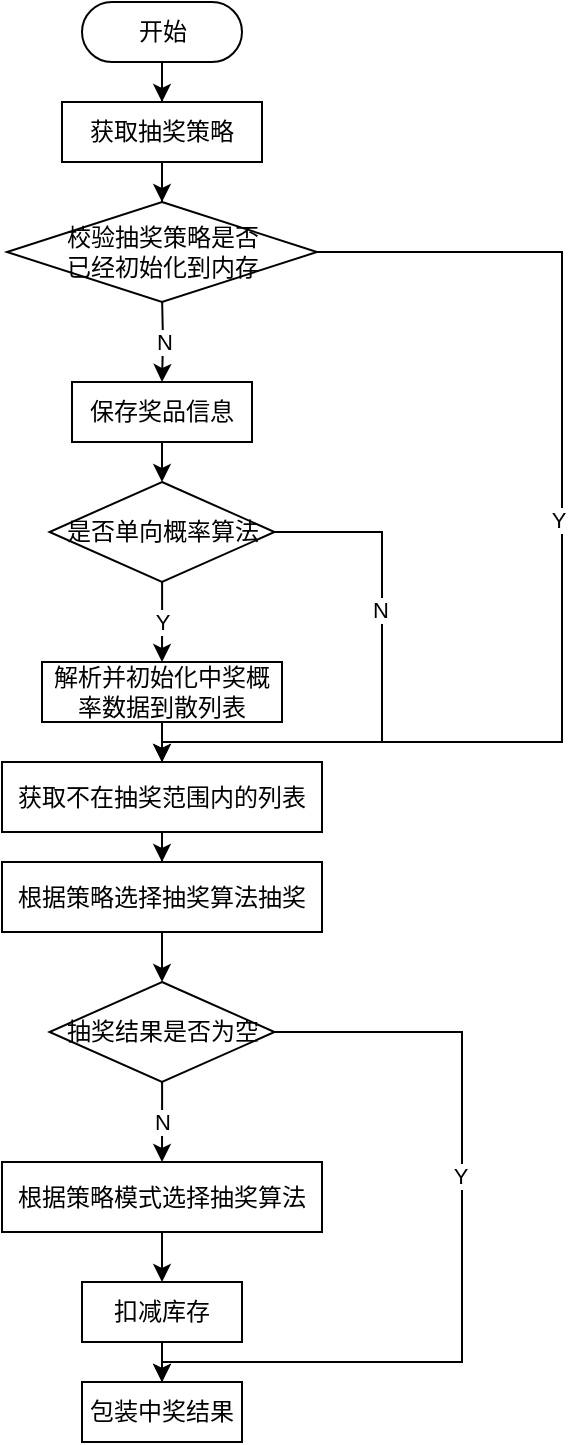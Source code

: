 <mxfile version="14.5.1" type="device"><diagram id="o3pyyXMzgQAn0CXkzJwA" name="第 1 页"><mxGraphModel dx="1038" dy="607" grid="1" gridSize="10" guides="1" tooltips="1" connect="1" arrows="1" fold="1" page="1" pageScale="1" pageWidth="827" pageHeight="1169" math="0" shadow="0"><root><mxCell id="0"/><mxCell id="1" parent="0"/><mxCell id="WbOaE03MuIiF8RszOECK-7" value="" style="edgeStyle=orthogonalEdgeStyle;rounded=0;orthogonalLoop=1;jettySize=auto;html=1;" parent="1" source="WbOaE03MuIiF8RszOECK-4" target="WbOaE03MuIiF8RszOECK-6" edge="1"><mxGeometry relative="1" as="geometry"/></mxCell><mxCell id="WbOaE03MuIiF8RszOECK-4" value="开始" style="html=1;dashed=0;whitespace=wrap;shape=mxgraph.dfd.start" parent="1" vertex="1"><mxGeometry x="360" y="60" width="80" height="30" as="geometry"/></mxCell><mxCell id="WbOaE03MuIiF8RszOECK-9" style="edgeStyle=orthogonalEdgeStyle;rounded=0;orthogonalLoop=1;jettySize=auto;html=1;entryX=0.5;entryY=0;entryDx=0;entryDy=0;" parent="1" source="WbOaE03MuIiF8RszOECK-6" target="WbOaE03MuIiF8RszOECK-10" edge="1"><mxGeometry relative="1" as="geometry"><mxPoint x="400" y="170.0" as="targetPoint"/></mxGeometry></mxCell><mxCell id="WbOaE03MuIiF8RszOECK-6" value="获取抽奖策略" style="whiteSpace=wrap;html=1;dashed=0;" parent="1" vertex="1"><mxGeometry x="350" y="110" width="100" height="30" as="geometry"/></mxCell><mxCell id="WbOaE03MuIiF8RszOECK-15" value="N" style="edgeStyle=orthogonalEdgeStyle;rounded=0;orthogonalLoop=1;jettySize=auto;html=1;entryX=0.5;entryY=0;entryDx=0;entryDy=0;" parent="1" target="WbOaE03MuIiF8RszOECK-14" edge="1"><mxGeometry relative="1" as="geometry"><mxPoint x="400.034" y="207.989" as="sourcePoint"/><mxPoint x="400.034" y="238.0" as="targetPoint"/></mxGeometry></mxCell><mxCell id="WbOaE03MuIiF8RszOECK-43" style="edgeStyle=orthogonalEdgeStyle;rounded=0;orthogonalLoop=1;jettySize=auto;html=1;entryX=0.5;entryY=0;entryDx=0;entryDy=0;endArrow=none;endFill=0;" parent="1" source="WbOaE03MuIiF8RszOECK-10" target="WbOaE03MuIiF8RszOECK-21" edge="1"><mxGeometry relative="1" as="geometry"><Array as="points"><mxPoint x="600" y="185"/><mxPoint x="600" y="430"/><mxPoint x="400" y="430"/></Array></mxGeometry></mxCell><mxCell id="WbOaE03MuIiF8RszOECK-44" value="Y" style="edgeLabel;html=1;align=center;verticalAlign=middle;resizable=0;points=[];" parent="WbOaE03MuIiF8RszOECK-43" vertex="1" connectable="0"><mxGeometry x="-0.111" y="-2" relative="1" as="geometry"><mxPoint as="offset"/></mxGeometry></mxCell><mxCell id="WbOaE03MuIiF8RszOECK-10" value="&lt;span&gt;校验抽奖策略是否&lt;br&gt;已经初始化到内存&lt;/span&gt;" style="rhombus;whiteSpace=wrap;html=1;" parent="1" vertex="1"><mxGeometry x="322.5" y="160" width="155" height="50" as="geometry"/></mxCell><mxCell id="WbOaE03MuIiF8RszOECK-18" style="edgeStyle=orthogonalEdgeStyle;rounded=0;orthogonalLoop=1;jettySize=auto;html=1;" parent="1" source="WbOaE03MuIiF8RszOECK-14" target="WbOaE03MuIiF8RszOECK-16" edge="1"><mxGeometry relative="1" as="geometry"/></mxCell><mxCell id="WbOaE03MuIiF8RszOECK-14" value="保存奖品信息" style="whiteSpace=wrap;html=1;" parent="1" vertex="1"><mxGeometry x="355" y="250" width="90" height="30" as="geometry"/></mxCell><mxCell id="WbOaE03MuIiF8RszOECK-20" value="Y" style="edgeStyle=orthogonalEdgeStyle;rounded=0;orthogonalLoop=1;jettySize=auto;html=1;" parent="1" source="WbOaE03MuIiF8RszOECK-16" target="WbOaE03MuIiF8RszOECK-19" edge="1"><mxGeometry relative="1" as="geometry"/></mxCell><mxCell id="MAOjG9syIU2ZYt01nJ-Z-1" style="edgeStyle=orthogonalEdgeStyle;rounded=0;orthogonalLoop=1;jettySize=auto;html=1;entryX=0.5;entryY=0;entryDx=0;entryDy=0;exitX=0;exitY=0.5;exitDx=0;exitDy=0;" edge="1" parent="1" source="WbOaE03MuIiF8RszOECK-16" target="WbOaE03MuIiF8RszOECK-21"><mxGeometry relative="1" as="geometry"><Array as="points"><mxPoint x="510" y="325"/><mxPoint x="510" y="430"/><mxPoint x="400" y="430"/></Array></mxGeometry></mxCell><mxCell id="MAOjG9syIU2ZYt01nJ-Z-2" value="N" style="edgeLabel;html=1;align=center;verticalAlign=middle;resizable=0;points=[];" vertex="1" connectable="0" parent="MAOjG9syIU2ZYt01nJ-Z-1"><mxGeometry x="0.047" y="-1" relative="1" as="geometry"><mxPoint as="offset"/></mxGeometry></mxCell><mxCell id="WbOaE03MuIiF8RszOECK-16" value="是否单向概率算法" style="rhombus;whiteSpace=wrap;html=1;" parent="1" vertex="1"><mxGeometry x="343.75" y="300" width="112.5" height="50" as="geometry"/></mxCell><mxCell id="WbOaE03MuIiF8RszOECK-22" value="" style="edgeStyle=orthogonalEdgeStyle;rounded=0;orthogonalLoop=1;jettySize=auto;html=1;" parent="1" source="WbOaE03MuIiF8RszOECK-19" target="WbOaE03MuIiF8RszOECK-21" edge="1"><mxGeometry relative="1" as="geometry"/></mxCell><mxCell id="WbOaE03MuIiF8RszOECK-19" value="解析并初始化中奖概率数据到散列表" style="whiteSpace=wrap;html=1;" parent="1" vertex="1"><mxGeometry x="340" y="390" width="120" height="30" as="geometry"/></mxCell><mxCell id="WbOaE03MuIiF8RszOECK-31" value="" style="edgeStyle=orthogonalEdgeStyle;rounded=0;orthogonalLoop=1;jettySize=auto;html=1;" parent="1" source="WbOaE03MuIiF8RszOECK-21" target="WbOaE03MuIiF8RszOECK-30" edge="1"><mxGeometry relative="1" as="geometry"/></mxCell><mxCell id="WbOaE03MuIiF8RszOECK-21" value="获取不在抽奖范围内的列表" style="whiteSpace=wrap;html=1;" parent="1" vertex="1"><mxGeometry x="320" y="440" width="160" height="35" as="geometry"/></mxCell><mxCell id="WbOaE03MuIiF8RszOECK-33" style="edgeStyle=orthogonalEdgeStyle;rounded=0;orthogonalLoop=1;jettySize=auto;html=1;entryX=0.5;entryY=0;entryDx=0;entryDy=0;" parent="1" source="WbOaE03MuIiF8RszOECK-30" target="WbOaE03MuIiF8RszOECK-32" edge="1"><mxGeometry relative="1" as="geometry"/></mxCell><mxCell id="WbOaE03MuIiF8RszOECK-30" value="根据策略选择抽奖算法抽奖" style="whiteSpace=wrap;html=1;" parent="1" vertex="1"><mxGeometry x="320" y="490" width="160" height="35" as="geometry"/></mxCell><mxCell id="WbOaE03MuIiF8RszOECK-35" value="N" style="edgeStyle=orthogonalEdgeStyle;rounded=0;orthogonalLoop=1;jettySize=auto;html=1;entryX=0.5;entryY=0;entryDx=0;entryDy=0;" parent="1" source="WbOaE03MuIiF8RszOECK-32" target="WbOaE03MuIiF8RszOECK-36" edge="1"><mxGeometry relative="1" as="geometry"><mxPoint x="400.034" y="630" as="targetPoint"/></mxGeometry></mxCell><mxCell id="WbOaE03MuIiF8RszOECK-47" style="edgeStyle=orthogonalEdgeStyle;rounded=0;orthogonalLoop=1;jettySize=auto;html=1;entryX=0.5;entryY=0;entryDx=0;entryDy=0;endArrow=classic;endFill=1;" parent="1" source="WbOaE03MuIiF8RszOECK-32" target="WbOaE03MuIiF8RszOECK-45" edge="1"><mxGeometry relative="1" as="geometry"><Array as="points"><mxPoint x="550" y="575"/><mxPoint x="550" y="740"/><mxPoint x="400" y="740"/></Array></mxGeometry></mxCell><mxCell id="WbOaE03MuIiF8RszOECK-48" value="Y" style="edgeLabel;html=1;align=center;verticalAlign=middle;resizable=0;points=[];" parent="WbOaE03MuIiF8RszOECK-47" vertex="1" connectable="0"><mxGeometry x="-0.212" y="-1" relative="1" as="geometry"><mxPoint as="offset"/></mxGeometry></mxCell><mxCell id="WbOaE03MuIiF8RszOECK-32" value="抽奖结果是否为空" style="rhombus;whiteSpace=wrap;html=1;" parent="1" vertex="1"><mxGeometry x="343.75" y="550" width="112.5" height="50" as="geometry"/></mxCell><mxCell id="WbOaE03MuIiF8RszOECK-41" value="" style="edgeStyle=orthogonalEdgeStyle;rounded=0;orthogonalLoop=1;jettySize=auto;html=1;" parent="1" source="WbOaE03MuIiF8RszOECK-36" target="WbOaE03MuIiF8RszOECK-40" edge="1"><mxGeometry relative="1" as="geometry"/></mxCell><mxCell id="WbOaE03MuIiF8RszOECK-36" value="根据策略模式选择抽奖算法" style="whiteSpace=wrap;html=1;" parent="1" vertex="1"><mxGeometry x="320" y="640" width="160" height="35" as="geometry"/></mxCell><mxCell id="WbOaE03MuIiF8RszOECK-46" value="" style="edgeStyle=orthogonalEdgeStyle;rounded=0;orthogonalLoop=1;jettySize=auto;html=1;endArrow=classic;endFill=1;" parent="1" source="WbOaE03MuIiF8RszOECK-40" target="WbOaE03MuIiF8RszOECK-45" edge="1"><mxGeometry relative="1" as="geometry"/></mxCell><mxCell id="WbOaE03MuIiF8RszOECK-40" value="扣减库存" style="whiteSpace=wrap;html=1;" parent="1" vertex="1"><mxGeometry x="360" y="700" width="80" height="30" as="geometry"/></mxCell><mxCell id="WbOaE03MuIiF8RszOECK-45" value="包装中奖结果" style="whiteSpace=wrap;html=1;" parent="1" vertex="1"><mxGeometry x="360" y="750" width="80" height="30" as="geometry"/></mxCell></root></mxGraphModel></diagram></mxfile>